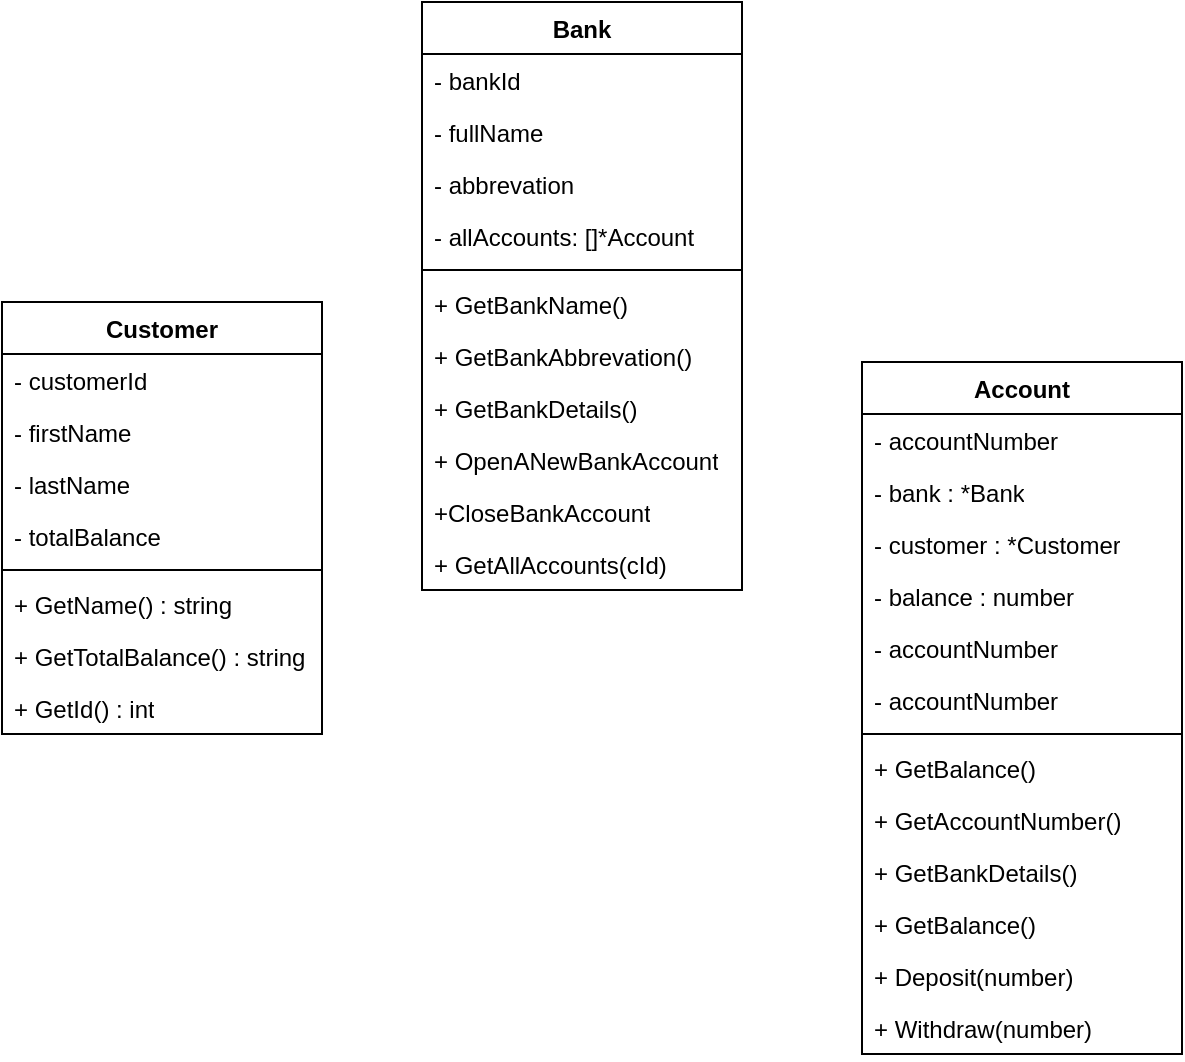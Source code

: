 <mxfile version="24.7.17">
  <diagram name="Page-1" id="iJyhD0wXYhOKQFcsNyDj">
    <mxGraphModel dx="1545" dy="1811" grid="1" gridSize="10" guides="1" tooltips="1" connect="1" arrows="1" fold="1" page="1" pageScale="1" pageWidth="850" pageHeight="1100" math="0" shadow="0">
      <root>
        <mxCell id="0" />
        <mxCell id="1" parent="0" />
        <mxCell id="ntnahxvwFvhQlF6vYmas-4" value="Customer" style="swimlane;fontStyle=1;align=center;verticalAlign=top;childLayout=stackLayout;horizontal=1;startSize=26;horizontalStack=0;resizeParent=1;resizeParentMax=0;resizeLast=0;collapsible=1;marginBottom=0;whiteSpace=wrap;html=1;" vertex="1" parent="1">
          <mxGeometry x="70" y="110" width="160" height="216" as="geometry" />
        </mxCell>
        <mxCell id="ntnahxvwFvhQlF6vYmas-5" value="- customerId" style="text;strokeColor=none;fillColor=none;align=left;verticalAlign=top;spacingLeft=4;spacingRight=4;overflow=hidden;rotatable=0;points=[[0,0.5],[1,0.5]];portConstraint=eastwest;whiteSpace=wrap;html=1;" vertex="1" parent="ntnahxvwFvhQlF6vYmas-4">
          <mxGeometry y="26" width="160" height="26" as="geometry" />
        </mxCell>
        <mxCell id="ntnahxvwFvhQlF6vYmas-12" value="- firstName" style="text;strokeColor=none;fillColor=none;align=left;verticalAlign=top;spacingLeft=4;spacingRight=4;overflow=hidden;rotatable=0;points=[[0,0.5],[1,0.5]];portConstraint=eastwest;whiteSpace=wrap;html=1;" vertex="1" parent="ntnahxvwFvhQlF6vYmas-4">
          <mxGeometry y="52" width="160" height="26" as="geometry" />
        </mxCell>
        <mxCell id="ntnahxvwFvhQlF6vYmas-13" value="- lastName" style="text;strokeColor=none;fillColor=none;align=left;verticalAlign=top;spacingLeft=4;spacingRight=4;overflow=hidden;rotatable=0;points=[[0,0.5],[1,0.5]];portConstraint=eastwest;whiteSpace=wrap;html=1;" vertex="1" parent="ntnahxvwFvhQlF6vYmas-4">
          <mxGeometry y="78" width="160" height="26" as="geometry" />
        </mxCell>
        <mxCell id="ntnahxvwFvhQlF6vYmas-14" value="- totalBalance" style="text;strokeColor=none;fillColor=none;align=left;verticalAlign=top;spacingLeft=4;spacingRight=4;overflow=hidden;rotatable=0;points=[[0,0.5],[1,0.5]];portConstraint=eastwest;whiteSpace=wrap;html=1;" vertex="1" parent="ntnahxvwFvhQlF6vYmas-4">
          <mxGeometry y="104" width="160" height="26" as="geometry" />
        </mxCell>
        <mxCell id="ntnahxvwFvhQlF6vYmas-6" value="" style="line;strokeWidth=1;fillColor=none;align=left;verticalAlign=middle;spacingTop=-1;spacingLeft=3;spacingRight=3;rotatable=0;labelPosition=right;points=[];portConstraint=eastwest;strokeColor=inherit;" vertex="1" parent="ntnahxvwFvhQlF6vYmas-4">
          <mxGeometry y="130" width="160" height="8" as="geometry" />
        </mxCell>
        <mxCell id="ntnahxvwFvhQlF6vYmas-15" value="+ GetName() : string" style="text;strokeColor=none;fillColor=none;align=left;verticalAlign=top;spacingLeft=4;spacingRight=4;overflow=hidden;rotatable=0;points=[[0,0.5],[1,0.5]];portConstraint=eastwest;whiteSpace=wrap;html=1;" vertex="1" parent="ntnahxvwFvhQlF6vYmas-4">
          <mxGeometry y="138" width="160" height="26" as="geometry" />
        </mxCell>
        <mxCell id="ntnahxvwFvhQlF6vYmas-7" value="+ GetTotalBalance() : string" style="text;strokeColor=none;fillColor=none;align=left;verticalAlign=top;spacingLeft=4;spacingRight=4;overflow=hidden;rotatable=0;points=[[0,0.5],[1,0.5]];portConstraint=eastwest;whiteSpace=wrap;html=1;" vertex="1" parent="ntnahxvwFvhQlF6vYmas-4">
          <mxGeometry y="164" width="160" height="26" as="geometry" />
        </mxCell>
        <mxCell id="ntnahxvwFvhQlF6vYmas-27" value="+ GetId() : int" style="text;strokeColor=none;fillColor=none;align=left;verticalAlign=top;spacingLeft=4;spacingRight=4;overflow=hidden;rotatable=0;points=[[0,0.5],[1,0.5]];portConstraint=eastwest;whiteSpace=wrap;html=1;" vertex="1" parent="ntnahxvwFvhQlF6vYmas-4">
          <mxGeometry y="190" width="160" height="26" as="geometry" />
        </mxCell>
        <mxCell id="ntnahxvwFvhQlF6vYmas-19" value="Bank" style="swimlane;fontStyle=1;align=center;verticalAlign=top;childLayout=stackLayout;horizontal=1;startSize=26;horizontalStack=0;resizeParent=1;resizeParentMax=0;resizeLast=0;collapsible=1;marginBottom=0;whiteSpace=wrap;html=1;" vertex="1" parent="1">
          <mxGeometry x="280" y="-40" width="160" height="294" as="geometry" />
        </mxCell>
        <mxCell id="ntnahxvwFvhQlF6vYmas-20" value="- bankId" style="text;strokeColor=none;fillColor=none;align=left;verticalAlign=top;spacingLeft=4;spacingRight=4;overflow=hidden;rotatable=0;points=[[0,0.5],[1,0.5]];portConstraint=eastwest;whiteSpace=wrap;html=1;" vertex="1" parent="ntnahxvwFvhQlF6vYmas-19">
          <mxGeometry y="26" width="160" height="26" as="geometry" />
        </mxCell>
        <mxCell id="ntnahxvwFvhQlF6vYmas-23" value="- fullName" style="text;strokeColor=none;fillColor=none;align=left;verticalAlign=top;spacingLeft=4;spacingRight=4;overflow=hidden;rotatable=0;points=[[0,0.5],[1,0.5]];portConstraint=eastwest;whiteSpace=wrap;html=1;" vertex="1" parent="ntnahxvwFvhQlF6vYmas-19">
          <mxGeometry y="52" width="160" height="26" as="geometry" />
        </mxCell>
        <mxCell id="ntnahxvwFvhQlF6vYmas-24" value="- abbrevation" style="text;strokeColor=none;fillColor=none;align=left;verticalAlign=top;spacingLeft=4;spacingRight=4;overflow=hidden;rotatable=0;points=[[0,0.5],[1,0.5]];portConstraint=eastwest;whiteSpace=wrap;html=1;" vertex="1" parent="ntnahxvwFvhQlF6vYmas-19">
          <mxGeometry y="78" width="160" height="26" as="geometry" />
        </mxCell>
        <mxCell id="ntnahxvwFvhQlF6vYmas-49" value="- allAccounts: []*Account" style="text;strokeColor=none;fillColor=none;align=left;verticalAlign=top;spacingLeft=4;spacingRight=4;overflow=hidden;rotatable=0;points=[[0,0.5],[1,0.5]];portConstraint=eastwest;whiteSpace=wrap;html=1;" vertex="1" parent="ntnahxvwFvhQlF6vYmas-19">
          <mxGeometry y="104" width="160" height="26" as="geometry" />
        </mxCell>
        <mxCell id="ntnahxvwFvhQlF6vYmas-21" value="" style="line;strokeWidth=1;fillColor=none;align=left;verticalAlign=middle;spacingTop=-1;spacingLeft=3;spacingRight=3;rotatable=0;labelPosition=right;points=[];portConstraint=eastwest;strokeColor=inherit;" vertex="1" parent="ntnahxvwFvhQlF6vYmas-19">
          <mxGeometry y="130" width="160" height="8" as="geometry" />
        </mxCell>
        <mxCell id="ntnahxvwFvhQlF6vYmas-25" value="+ GetBankName()" style="text;strokeColor=none;fillColor=none;align=left;verticalAlign=top;spacingLeft=4;spacingRight=4;overflow=hidden;rotatable=0;points=[[0,0.5],[1,0.5]];portConstraint=eastwest;whiteSpace=wrap;html=1;" vertex="1" parent="ntnahxvwFvhQlF6vYmas-19">
          <mxGeometry y="138" width="160" height="26" as="geometry" />
        </mxCell>
        <mxCell id="ntnahxvwFvhQlF6vYmas-26" value="+ GetBankAbbrevation()" style="text;strokeColor=none;fillColor=none;align=left;verticalAlign=top;spacingLeft=4;spacingRight=4;overflow=hidden;rotatable=0;points=[[0,0.5],[1,0.5]];portConstraint=eastwest;whiteSpace=wrap;html=1;" vertex="1" parent="ntnahxvwFvhQlF6vYmas-19">
          <mxGeometry y="164" width="160" height="26" as="geometry" />
        </mxCell>
        <mxCell id="ntnahxvwFvhQlF6vYmas-42" value="+ GetBankDetails()" style="text;strokeColor=none;fillColor=none;align=left;verticalAlign=top;spacingLeft=4;spacingRight=4;overflow=hidden;rotatable=0;points=[[0,0.5],[1,0.5]];portConstraint=eastwest;whiteSpace=wrap;html=1;" vertex="1" parent="ntnahxvwFvhQlF6vYmas-19">
          <mxGeometry y="190" width="160" height="26" as="geometry" />
        </mxCell>
        <mxCell id="ntnahxvwFvhQlF6vYmas-43" value="+ OpenANewBankAccount" style="text;strokeColor=none;fillColor=none;align=left;verticalAlign=top;spacingLeft=4;spacingRight=4;overflow=hidden;rotatable=0;points=[[0,0.5],[1,0.5]];portConstraint=eastwest;whiteSpace=wrap;html=1;" vertex="1" parent="ntnahxvwFvhQlF6vYmas-19">
          <mxGeometry y="216" width="160" height="26" as="geometry" />
        </mxCell>
        <mxCell id="ntnahxvwFvhQlF6vYmas-44" value="+CloseBankAccount" style="text;strokeColor=none;fillColor=none;align=left;verticalAlign=top;spacingLeft=4;spacingRight=4;overflow=hidden;rotatable=0;points=[[0,0.5],[1,0.5]];portConstraint=eastwest;whiteSpace=wrap;html=1;" vertex="1" parent="ntnahxvwFvhQlF6vYmas-19">
          <mxGeometry y="242" width="160" height="26" as="geometry" />
        </mxCell>
        <mxCell id="ntnahxvwFvhQlF6vYmas-48" value="+ GetAllAccounts(cId)" style="text;strokeColor=none;fillColor=none;align=left;verticalAlign=top;spacingLeft=4;spacingRight=4;overflow=hidden;rotatable=0;points=[[0,0.5],[1,0.5]];portConstraint=eastwest;whiteSpace=wrap;html=1;" vertex="1" parent="ntnahxvwFvhQlF6vYmas-19">
          <mxGeometry y="268" width="160" height="26" as="geometry" />
        </mxCell>
        <mxCell id="ntnahxvwFvhQlF6vYmas-31" value="Account" style="swimlane;fontStyle=1;align=center;verticalAlign=top;childLayout=stackLayout;horizontal=1;startSize=26;horizontalStack=0;resizeParent=1;resizeParentMax=0;resizeLast=0;collapsible=1;marginBottom=0;whiteSpace=wrap;html=1;" vertex="1" parent="1">
          <mxGeometry x="500" y="140" width="160" height="346" as="geometry" />
        </mxCell>
        <mxCell id="ntnahxvwFvhQlF6vYmas-32" value="- accountNumber" style="text;strokeColor=none;fillColor=none;align=left;verticalAlign=top;spacingLeft=4;spacingRight=4;overflow=hidden;rotatable=0;points=[[0,0.5],[1,0.5]];portConstraint=eastwest;whiteSpace=wrap;html=1;" vertex="1" parent="ntnahxvwFvhQlF6vYmas-31">
          <mxGeometry y="26" width="160" height="26" as="geometry" />
        </mxCell>
        <mxCell id="ntnahxvwFvhQlF6vYmas-35" value="- bank : *Bank" style="text;strokeColor=none;fillColor=none;align=left;verticalAlign=top;spacingLeft=4;spacingRight=4;overflow=hidden;rotatable=0;points=[[0,0.5],[1,0.5]];portConstraint=eastwest;whiteSpace=wrap;html=1;" vertex="1" parent="ntnahxvwFvhQlF6vYmas-31">
          <mxGeometry y="52" width="160" height="26" as="geometry" />
        </mxCell>
        <mxCell id="ntnahxvwFvhQlF6vYmas-47" value="- customer : *Customer" style="text;strokeColor=none;fillColor=none;align=left;verticalAlign=top;spacingLeft=4;spacingRight=4;overflow=hidden;rotatable=0;points=[[0,0.5],[1,0.5]];portConstraint=eastwest;whiteSpace=wrap;html=1;" vertex="1" parent="ntnahxvwFvhQlF6vYmas-31">
          <mxGeometry y="78" width="160" height="26" as="geometry" />
        </mxCell>
        <mxCell id="ntnahxvwFvhQlF6vYmas-36" value="- balance : number" style="text;strokeColor=none;fillColor=none;align=left;verticalAlign=top;spacingLeft=4;spacingRight=4;overflow=hidden;rotatable=0;points=[[0,0.5],[1,0.5]];portConstraint=eastwest;whiteSpace=wrap;html=1;" vertex="1" parent="ntnahxvwFvhQlF6vYmas-31">
          <mxGeometry y="104" width="160" height="26" as="geometry" />
        </mxCell>
        <mxCell id="ntnahxvwFvhQlF6vYmas-37" value="- accountNumber" style="text;strokeColor=none;fillColor=none;align=left;verticalAlign=top;spacingLeft=4;spacingRight=4;overflow=hidden;rotatable=0;points=[[0,0.5],[1,0.5]];portConstraint=eastwest;whiteSpace=wrap;html=1;" vertex="1" parent="ntnahxvwFvhQlF6vYmas-31">
          <mxGeometry y="130" width="160" height="26" as="geometry" />
        </mxCell>
        <mxCell id="ntnahxvwFvhQlF6vYmas-38" value="- accountNumber" style="text;strokeColor=none;fillColor=none;align=left;verticalAlign=top;spacingLeft=4;spacingRight=4;overflow=hidden;rotatable=0;points=[[0,0.5],[1,0.5]];portConstraint=eastwest;whiteSpace=wrap;html=1;" vertex="1" parent="ntnahxvwFvhQlF6vYmas-31">
          <mxGeometry y="156" width="160" height="26" as="geometry" />
        </mxCell>
        <mxCell id="ntnahxvwFvhQlF6vYmas-33" value="" style="line;strokeWidth=1;fillColor=none;align=left;verticalAlign=middle;spacingTop=-1;spacingLeft=3;spacingRight=3;rotatable=0;labelPosition=right;points=[];portConstraint=eastwest;strokeColor=inherit;" vertex="1" parent="ntnahxvwFvhQlF6vYmas-31">
          <mxGeometry y="182" width="160" height="8" as="geometry" />
        </mxCell>
        <mxCell id="ntnahxvwFvhQlF6vYmas-34" value="+ GetBalance()" style="text;strokeColor=none;fillColor=none;align=left;verticalAlign=top;spacingLeft=4;spacingRight=4;overflow=hidden;rotatable=0;points=[[0,0.5],[1,0.5]];portConstraint=eastwest;whiteSpace=wrap;html=1;" vertex="1" parent="ntnahxvwFvhQlF6vYmas-31">
          <mxGeometry y="190" width="160" height="26" as="geometry" />
        </mxCell>
        <mxCell id="ntnahxvwFvhQlF6vYmas-39" value="+ GetAccountNumber()" style="text;strokeColor=none;fillColor=none;align=left;verticalAlign=top;spacingLeft=4;spacingRight=4;overflow=hidden;rotatable=0;points=[[0,0.5],[1,0.5]];portConstraint=eastwest;whiteSpace=wrap;html=1;" vertex="1" parent="ntnahxvwFvhQlF6vYmas-31">
          <mxGeometry y="216" width="160" height="26" as="geometry" />
        </mxCell>
        <mxCell id="ntnahxvwFvhQlF6vYmas-40" value="+ GetBankDetails()" style="text;strokeColor=none;fillColor=none;align=left;verticalAlign=top;spacingLeft=4;spacingRight=4;overflow=hidden;rotatable=0;points=[[0,0.5],[1,0.5]];portConstraint=eastwest;whiteSpace=wrap;html=1;" vertex="1" parent="ntnahxvwFvhQlF6vYmas-31">
          <mxGeometry y="242" width="160" height="26" as="geometry" />
        </mxCell>
        <mxCell id="ntnahxvwFvhQlF6vYmas-41" value="+ GetBalance()" style="text;strokeColor=none;fillColor=none;align=left;verticalAlign=top;spacingLeft=4;spacingRight=4;overflow=hidden;rotatable=0;points=[[0,0.5],[1,0.5]];portConstraint=eastwest;whiteSpace=wrap;html=1;" vertex="1" parent="ntnahxvwFvhQlF6vYmas-31">
          <mxGeometry y="268" width="160" height="26" as="geometry" />
        </mxCell>
        <mxCell id="ntnahxvwFvhQlF6vYmas-45" value="+ Deposit(number)" style="text;strokeColor=none;fillColor=none;align=left;verticalAlign=top;spacingLeft=4;spacingRight=4;overflow=hidden;rotatable=0;points=[[0,0.5],[1,0.5]];portConstraint=eastwest;whiteSpace=wrap;html=1;" vertex="1" parent="ntnahxvwFvhQlF6vYmas-31">
          <mxGeometry y="294" width="160" height="26" as="geometry" />
        </mxCell>
        <mxCell id="ntnahxvwFvhQlF6vYmas-46" value="+ Withdraw(number)" style="text;strokeColor=none;fillColor=none;align=left;verticalAlign=top;spacingLeft=4;spacingRight=4;overflow=hidden;rotatable=0;points=[[0,0.5],[1,0.5]];portConstraint=eastwest;whiteSpace=wrap;html=1;" vertex="1" parent="ntnahxvwFvhQlF6vYmas-31">
          <mxGeometry y="320" width="160" height="26" as="geometry" />
        </mxCell>
      </root>
    </mxGraphModel>
  </diagram>
</mxfile>
